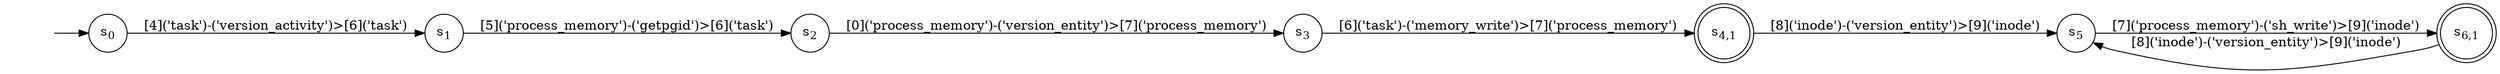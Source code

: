 digraph DFA {
    rankdir = LR;
    I [style = invis];
    I -> S0;
    S0 [label = <s<sub>0</sub>>, shape = circle];
    S1 [label = <s<sub>1</sub>>, shape = circle];
    S2 [label = <s<sub>2</sub>>, shape = circle];
    S3 [label = <s<sub>3</sub>>, shape = circle];
    S4 [label = <s<sub>4,1</sub>>, shape = circle, peripheries = 2];
    S5 [label = <s<sub>5</sub>>, shape = circle];
    S6 [label = <s<sub>6,1</sub>>, shape = circle, peripheries = 2];
    S6 -> S5 [label = "[8]('inode')-('version_entity')>[9]('inode')"];
    S5 -> S6 [label = "[7]('process_memory')-('sh_write')>[9]('inode')"];
    S4 -> S5 [label = "[8]('inode')-('version_entity')>[9]('inode')"];
    S3 -> S4 [label = "[6]('task')-('memory_write')>[7]('process_memory')"];
    S2 -> S3 [label = "[0]('process_memory')-('version_entity')>[7]('process_memory')"];
    S1 -> S2 [label = "[5]('process_memory')-('getpgid')>[6]('task')"];
    S0 -> S1 [label = "[4]('task')-('version_activity')>[6]('task')"];
}
